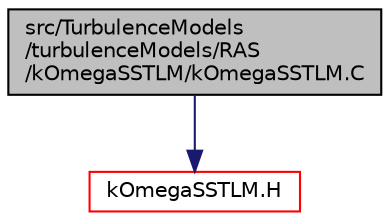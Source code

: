 digraph "src/TurbulenceModels/turbulenceModels/RAS/kOmegaSSTLM/kOmegaSSTLM.C"
{
  bgcolor="transparent";
  edge [fontname="Helvetica",fontsize="10",labelfontname="Helvetica",labelfontsize="10"];
  node [fontname="Helvetica",fontsize="10",shape=record];
  Node0 [label="src/TurbulenceModels\l/turbulenceModels/RAS\l/kOmegaSSTLM/kOmegaSSTLM.C",height=0.2,width=0.4,color="black", fillcolor="grey75", style="filled", fontcolor="black"];
  Node0 -> Node1 [color="midnightblue",fontsize="10",style="solid",fontname="Helvetica"];
  Node1 [label="kOmegaSSTLM.H",height=0.2,width=0.4,color="red",URL="$a18155.html"];
}
